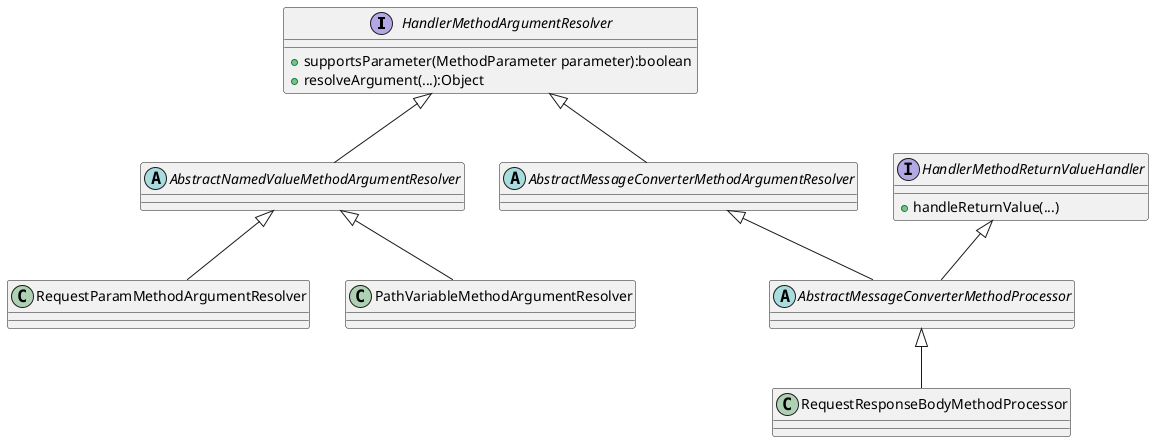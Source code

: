 @startuml

interface HandlerMethodArgumentResolver {
    +supportsParameter(MethodParameter parameter):boolean
    +resolveArgument(...):Object
}

abstract class AbstractNamedValueMethodArgumentResolver

HandlerMethodArgumentResolver <|-- AbstractNamedValueMethodArgumentResolver

class RequestParamMethodArgumentResolver

    AbstractNamedValueMethodArgumentResolver <|-- RequestParamMethodArgumentResolver


class PathVariableMethodArgumentResolver

AbstractNamedValueMethodArgumentResolver <|-- PathVariableMethodArgumentResolver

abstract class AbstractMessageConverterMethodArgumentResolver

HandlerMethodArgumentResolver <|-- AbstractMessageConverterMethodArgumentResolver


abstract class AbstractMessageConverterMethodProcessor

AbstractMessageConverterMethodArgumentResolver <|-- AbstractMessageConverterMethodProcessor

class RequestResponseBodyMethodProcessor


AbstractMessageConverterMethodProcessor <|-- RequestResponseBodyMethodProcessor


interface HandlerMethodReturnValueHandler {
    +handleReturnValue(...)
}

HandlerMethodReturnValueHandler <|-- AbstractMessageConverterMethodProcessor
@enduml